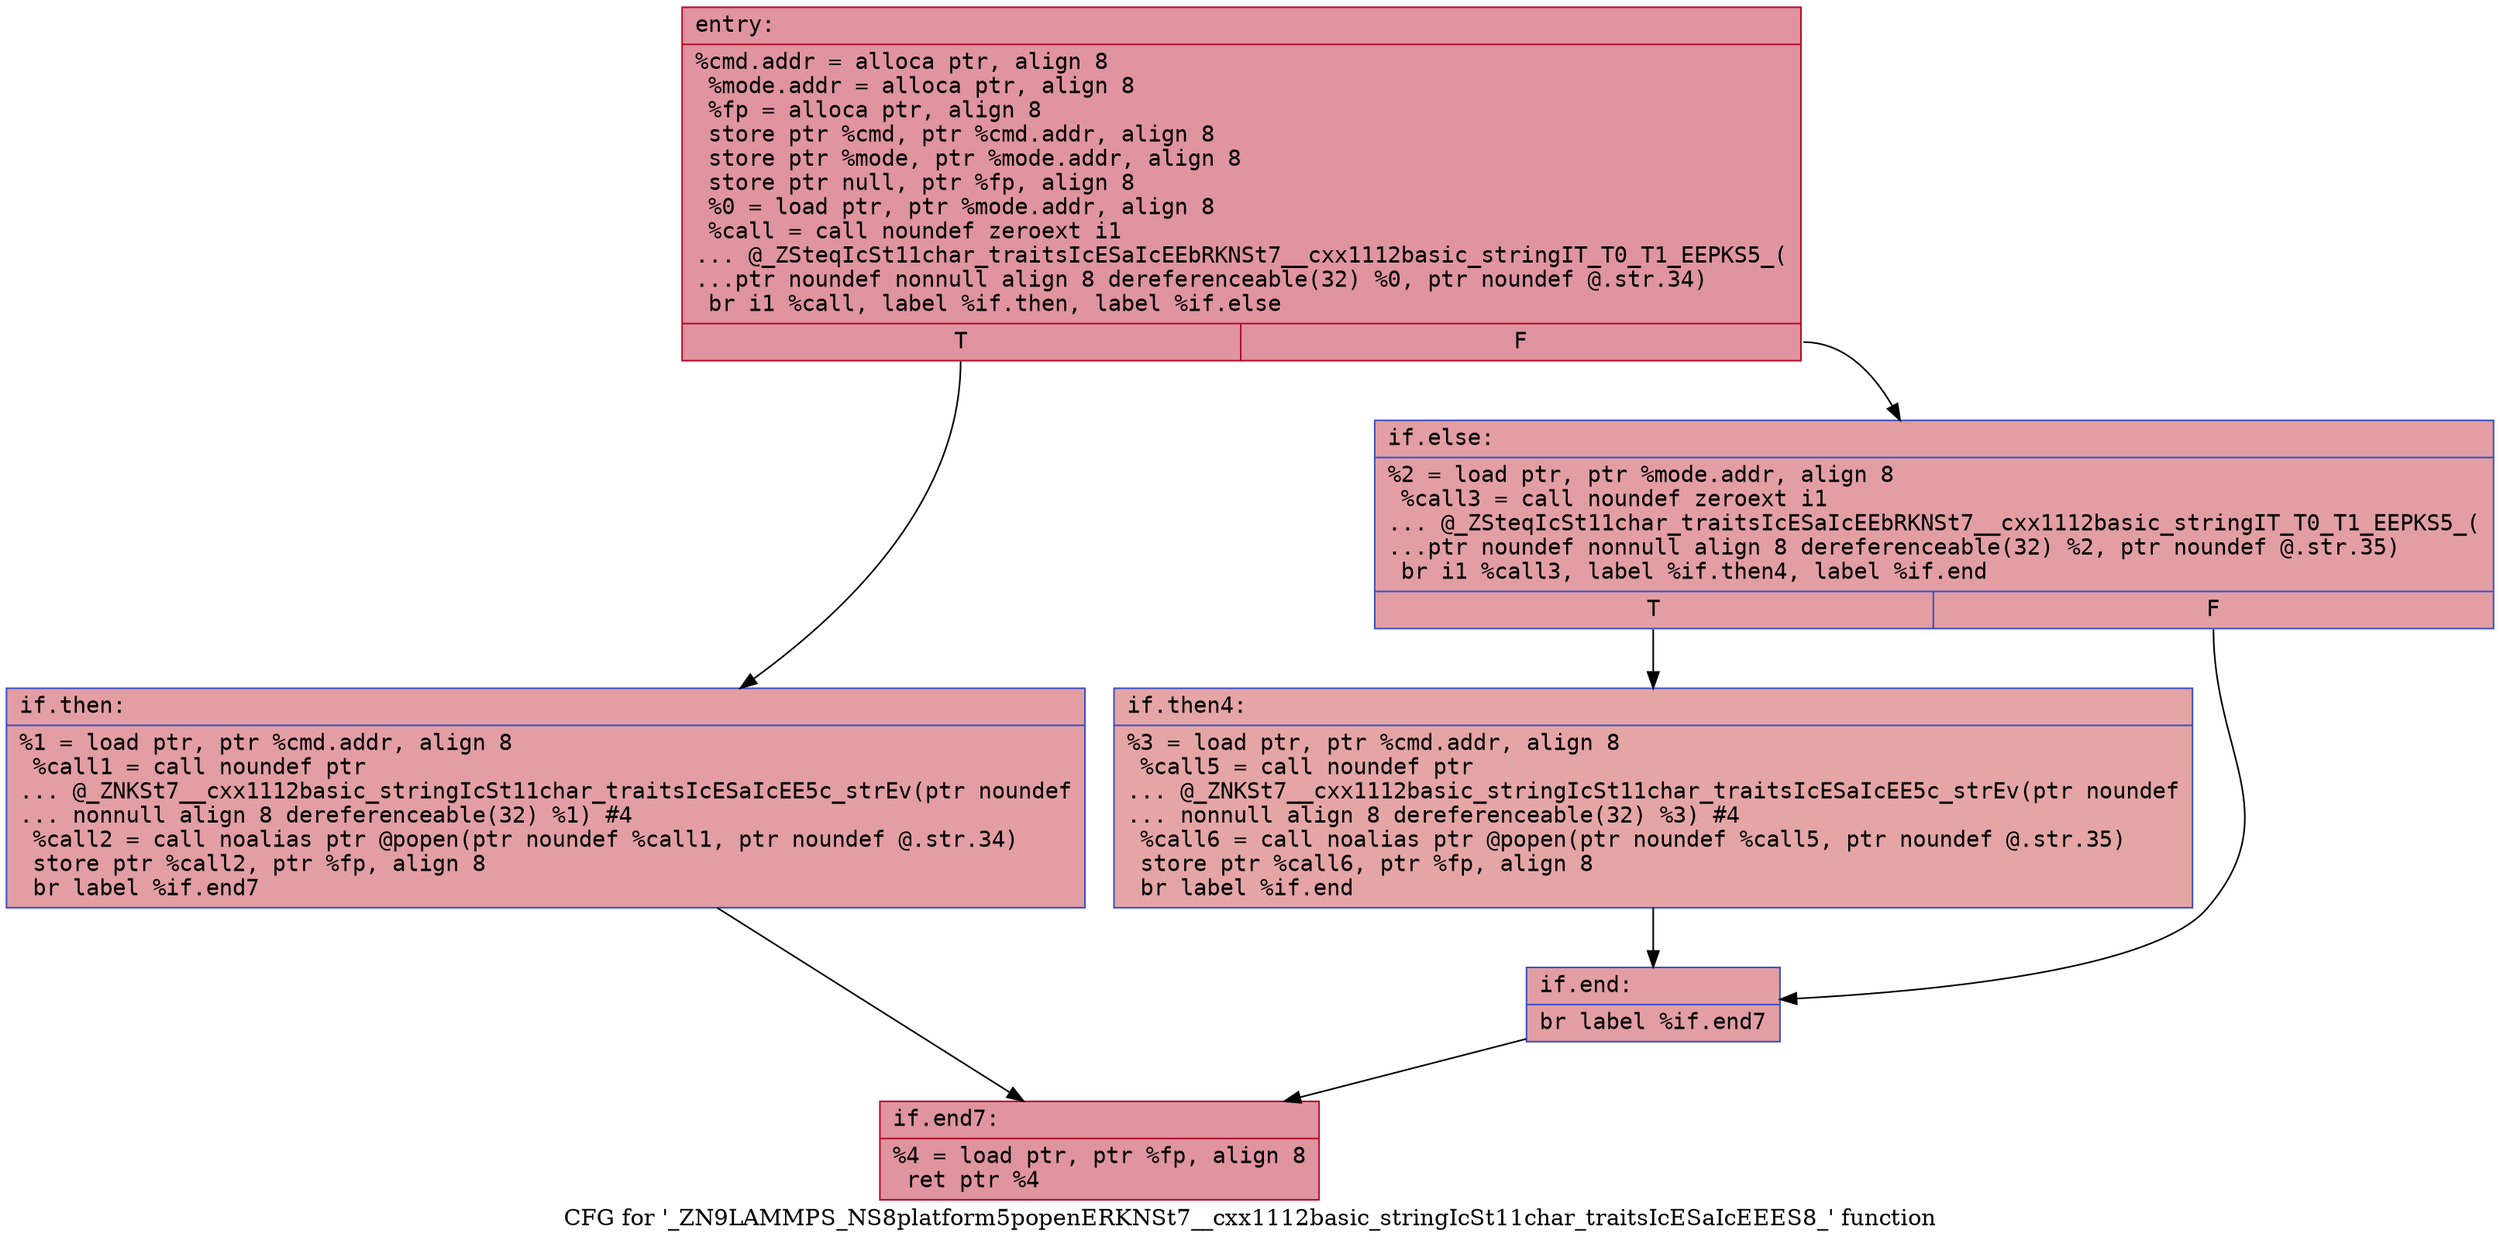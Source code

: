 digraph "CFG for '_ZN9LAMMPS_NS8platform5popenERKNSt7__cxx1112basic_stringIcSt11char_traitsIcESaIcEEES8_' function" {
	label="CFG for '_ZN9LAMMPS_NS8platform5popenERKNSt7__cxx1112basic_stringIcSt11char_traitsIcESaIcEEES8_' function";

	Node0x5651cd822e20 [shape=record,color="#b70d28ff", style=filled, fillcolor="#b70d2870" fontname="Courier",label="{entry:\l|  %cmd.addr = alloca ptr, align 8\l  %mode.addr = alloca ptr, align 8\l  %fp = alloca ptr, align 8\l  store ptr %cmd, ptr %cmd.addr, align 8\l  store ptr %mode, ptr %mode.addr, align 8\l  store ptr null, ptr %fp, align 8\l  %0 = load ptr, ptr %mode.addr, align 8\l  %call = call noundef zeroext i1\l... @_ZSteqIcSt11char_traitsIcESaIcEEbRKNSt7__cxx1112basic_stringIT_T0_T1_EEPKS5_(\l...ptr noundef nonnull align 8 dereferenceable(32) %0, ptr noundef @.str.34)\l  br i1 %call, label %if.then, label %if.else\l|{<s0>T|<s1>F}}"];
	Node0x5651cd822e20:s0 -> Node0x5651cd823380[tooltip="entry -> if.then\nProbability 50.00%" ];
	Node0x5651cd822e20:s1 -> Node0x5651cd8233d0[tooltip="entry -> if.else\nProbability 50.00%" ];
	Node0x5651cd823380 [shape=record,color="#3d50c3ff", style=filled, fillcolor="#be242e70" fontname="Courier",label="{if.then:\l|  %1 = load ptr, ptr %cmd.addr, align 8\l  %call1 = call noundef ptr\l... @_ZNKSt7__cxx1112basic_stringIcSt11char_traitsIcESaIcEE5c_strEv(ptr noundef\l... nonnull align 8 dereferenceable(32) %1) #4\l  %call2 = call noalias ptr @popen(ptr noundef %call1, ptr noundef @.str.34)\l  store ptr %call2, ptr %fp, align 8\l  br label %if.end7\l}"];
	Node0x5651cd823380 -> Node0x5651cd823910[tooltip="if.then -> if.end7\nProbability 100.00%" ];
	Node0x5651cd8233d0 [shape=record,color="#3d50c3ff", style=filled, fillcolor="#be242e70" fontname="Courier",label="{if.else:\l|  %2 = load ptr, ptr %mode.addr, align 8\l  %call3 = call noundef zeroext i1\l... @_ZSteqIcSt11char_traitsIcESaIcEEbRKNSt7__cxx1112basic_stringIT_T0_T1_EEPKS5_(\l...ptr noundef nonnull align 8 dereferenceable(32) %2, ptr noundef @.str.35)\l  br i1 %call3, label %if.then4, label %if.end\l|{<s0>T|<s1>F}}"];
	Node0x5651cd8233d0:s0 -> Node0x5651cd823da0[tooltip="if.else -> if.then4\nProbability 50.00%" ];
	Node0x5651cd8233d0:s1 -> Node0x5651cd823e20[tooltip="if.else -> if.end\nProbability 50.00%" ];
	Node0x5651cd823da0 [shape=record,color="#3d50c3ff", style=filled, fillcolor="#c5333470" fontname="Courier",label="{if.then4:\l|  %3 = load ptr, ptr %cmd.addr, align 8\l  %call5 = call noundef ptr\l... @_ZNKSt7__cxx1112basic_stringIcSt11char_traitsIcESaIcEE5c_strEv(ptr noundef\l... nonnull align 8 dereferenceable(32) %3) #4\l  %call6 = call noalias ptr @popen(ptr noundef %call5, ptr noundef @.str.35)\l  store ptr %call6, ptr %fp, align 8\l  br label %if.end\l}"];
	Node0x5651cd823da0 -> Node0x5651cd823e20[tooltip="if.then4 -> if.end\nProbability 100.00%" ];
	Node0x5651cd823e20 [shape=record,color="#3d50c3ff", style=filled, fillcolor="#be242e70" fontname="Courier",label="{if.end:\l|  br label %if.end7\l}"];
	Node0x5651cd823e20 -> Node0x5651cd823910[tooltip="if.end -> if.end7\nProbability 100.00%" ];
	Node0x5651cd823910 [shape=record,color="#b70d28ff", style=filled, fillcolor="#b70d2870" fontname="Courier",label="{if.end7:\l|  %4 = load ptr, ptr %fp, align 8\l  ret ptr %4\l}"];
}
